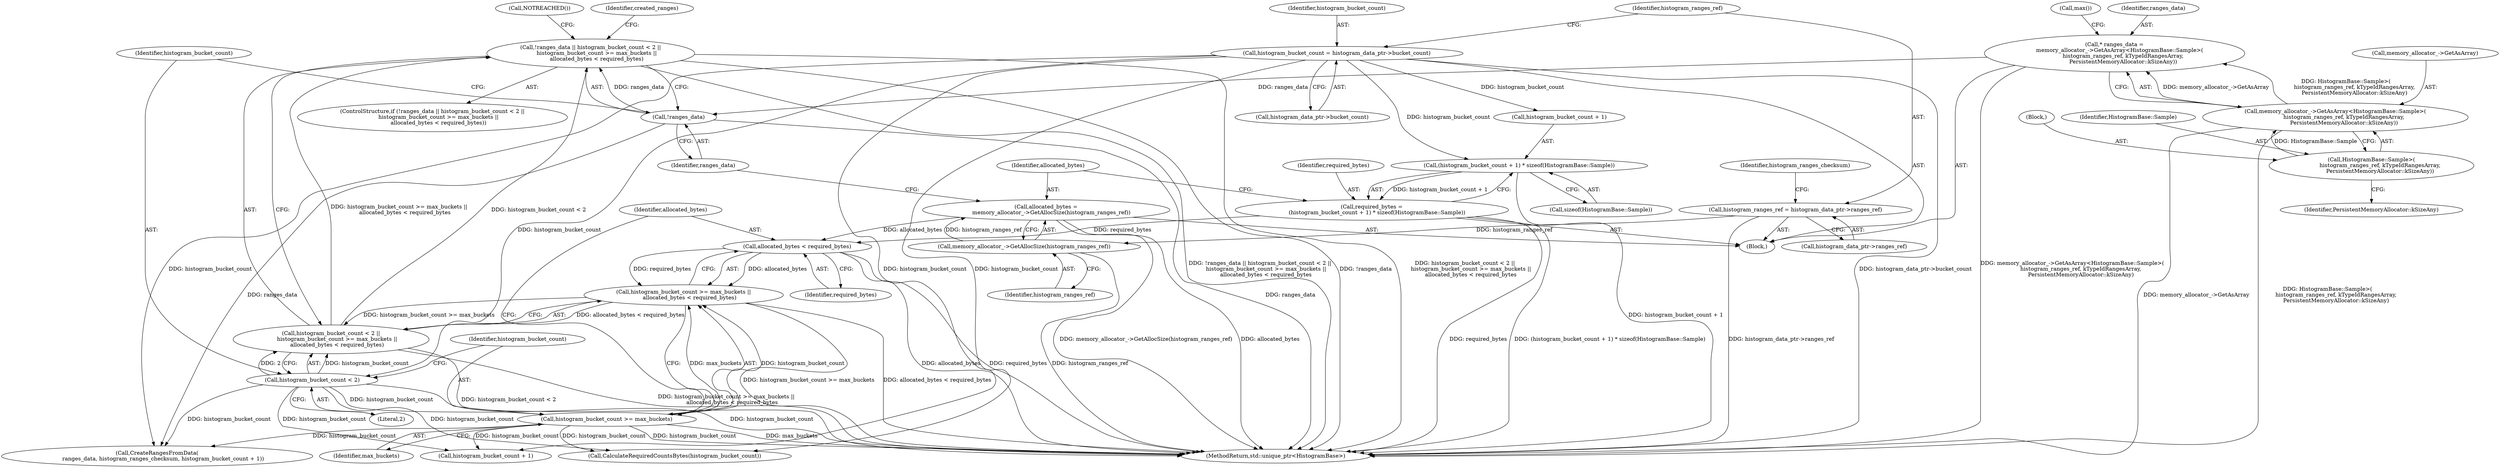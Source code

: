 digraph "0_Chrome_3f38b2253b19f9f9595f79fb92bfb5077e7b1959_1@API" {
"1000217" [label="(Call,!ranges_data || histogram_bucket_count < 2 ||\n       histogram_bucket_count >= max_buckets ||\n       allocated_bytes < required_bytes)"];
"1000218" [label="(Call,!ranges_data)"];
"1000185" [label="(Call,* ranges_data =\n      memory_allocator_->GetAsArray<HistogramBase::Sample>(\n          histogram_ranges_ref, kTypeIdRangesArray,\n          PersistentMemoryAllocator::kSizeAny))"];
"1000187" [label="(Call,memory_allocator_->GetAsArray<HistogramBase::Sample>(\n          histogram_ranges_ref, kTypeIdRangesArray,\n          PersistentMemoryAllocator::kSizeAny))"];
"1000191" [label="(Call,HistogramBase::Sample>(\n          histogram_ranges_ref, kTypeIdRangesArray,\n          PersistentMemoryAllocator::kSizeAny))"];
"1000220" [label="(Call,histogram_bucket_count < 2 ||\n       histogram_bucket_count >= max_buckets ||\n       allocated_bytes < required_bytes)"];
"1000221" [label="(Call,histogram_bucket_count < 2)"];
"1000167" [label="(Call,histogram_bucket_count = histogram_data_ptr->bucket_count)"];
"1000224" [label="(Call,histogram_bucket_count >= max_buckets ||\n       allocated_bytes < required_bytes)"];
"1000225" [label="(Call,histogram_bucket_count >= max_buckets)"];
"1000228" [label="(Call,allocated_bytes < required_bytes)"];
"1000212" [label="(Call,allocated_bytes =\n      memory_allocator_->GetAllocSize(histogram_ranges_ref))"];
"1000214" [label="(Call,memory_allocator_->GetAllocSize(histogram_ranges_ref))"];
"1000173" [label="(Call,histogram_ranges_ref = histogram_data_ptr->ranges_ref)"];
"1000203" [label="(Call,required_bytes =\n      (histogram_bucket_count + 1) * sizeof(HistogramBase::Sample))"];
"1000205" [label="(Call,(histogram_bucket_count + 1) * sizeof(HistogramBase::Sample))"];
"1000197" [label="(Identifier,PersistentMemoryAllocator::kSizeAny)"];
"1000188" [label="(Call,memory_allocator_->GetAsArray)"];
"1000175" [label="(Call,histogram_data_ptr->ranges_ref)"];
"1000224" [label="(Call,histogram_bucket_count >= max_buckets ||\n       allocated_bytes < required_bytes)"];
"1000220" [label="(Call,histogram_bucket_count < 2 ||\n       histogram_bucket_count >= max_buckets ||\n       allocated_bytes < required_bytes)"];
"1000221" [label="(Call,histogram_bucket_count < 2)"];
"1000191" [label="(Call,HistogramBase::Sample>(\n          histogram_ranges_ref, kTypeIdRangesArray,\n          PersistentMemoryAllocator::kSizeAny))"];
"1000186" [label="(Identifier,ranges_data)"];
"1000232" [label="(Call,NOTREACHED())"];
"1000223" [label="(Literal,2)"];
"1000212" [label="(Call,allocated_bytes =\n      memory_allocator_->GetAllocSize(histogram_ranges_ref))"];
"1000167" [label="(Call,histogram_bucket_count = histogram_data_ptr->bucket_count)"];
"1000215" [label="(Identifier,histogram_ranges_ref)"];
"1000222" [label="(Identifier,histogram_bucket_count)"];
"1000180" [label="(Identifier,histogram_ranges_checksum)"];
"1000205" [label="(Call,(histogram_bucket_count + 1) * sizeof(HistogramBase::Sample))"];
"1000225" [label="(Call,histogram_bucket_count >= max_buckets)"];
"1000206" [label="(Call,histogram_bucket_count + 1)"];
"1000213" [label="(Identifier,allocated_bytes)"];
"1000204" [label="(Identifier,required_bytes)"];
"1000219" [label="(Identifier,ranges_data)"];
"1000216" [label="(ControlStructure,if (!ranges_data || histogram_bucket_count < 2 ||\n       histogram_bucket_count >= max_buckets ||\n       allocated_bytes < required_bytes))"];
"1000390" [label="(MethodReturn,std::unique_ptr<HistogramBase>)"];
"1000169" [label="(Call,histogram_data_ptr->bucket_count)"];
"1000203" [label="(Call,required_bytes =\n      (histogram_bucket_count + 1) * sizeof(HistogramBase::Sample))"];
"1000214" [label="(Call,memory_allocator_->GetAllocSize(histogram_ranges_ref))"];
"1000230" [label="(Identifier,required_bytes)"];
"1000237" [label="(Identifier,created_ranges)"];
"1000217" [label="(Call,!ranges_data || histogram_bucket_count < 2 ||\n       histogram_bucket_count >= max_buckets ||\n       allocated_bytes < required_bytes)"];
"1000229" [label="(Identifier,allocated_bytes)"];
"1000187" [label="(Call,memory_allocator_->GetAsArray<HistogramBase::Sample>(\n          histogram_ranges_ref, kTypeIdRangesArray,\n          PersistentMemoryAllocator::kSizeAny))"];
"1000168" [label="(Identifier,histogram_bucket_count)"];
"1000103" [label="(Block,)"];
"1000228" [label="(Call,allocated_bytes < required_bytes)"];
"1000241" [label="(Call,histogram_bucket_count + 1)"];
"1000238" [label="(Call,CreateRangesFromData(\n       ranges_data, histogram_ranges_checksum, histogram_bucket_count + 1))"];
"1000226" [label="(Identifier,histogram_bucket_count)"];
"1000192" [label="(Identifier,HistogramBase::Sample)"];
"1000174" [label="(Identifier,histogram_ranges_ref)"];
"1000218" [label="(Call,!ranges_data)"];
"1000173" [label="(Call,histogram_ranges_ref = histogram_data_ptr->ranges_ref)"];
"1000209" [label="(Call,sizeof(HistogramBase::Sample))"];
"1000259" [label="(Call,CalculateRequiredCountsBytes(histogram_bucket_count))"];
"1000185" [label="(Call,* ranges_data =\n      memory_allocator_->GetAsArray<HistogramBase::Sample>(\n          histogram_ranges_ref, kTypeIdRangesArray,\n          PersistentMemoryAllocator::kSizeAny))"];
"1000199" [label="(Call,max())"];
"1000193" [label="(Block,)"];
"1000227" [label="(Identifier,max_buckets)"];
"1000217" -> "1000216"  [label="AST: "];
"1000217" -> "1000218"  [label="CFG: "];
"1000217" -> "1000220"  [label="CFG: "];
"1000218" -> "1000217"  [label="AST: "];
"1000220" -> "1000217"  [label="AST: "];
"1000232" -> "1000217"  [label="CFG: "];
"1000237" -> "1000217"  [label="CFG: "];
"1000217" -> "1000390"  [label="DDG: !ranges_data || histogram_bucket_count < 2 ||\n       histogram_bucket_count >= max_buckets ||\n       allocated_bytes < required_bytes"];
"1000217" -> "1000390"  [label="DDG: !ranges_data"];
"1000217" -> "1000390"  [label="DDG: histogram_bucket_count < 2 ||\n       histogram_bucket_count >= max_buckets ||\n       allocated_bytes < required_bytes"];
"1000218" -> "1000217"  [label="DDG: ranges_data"];
"1000220" -> "1000217"  [label="DDG: histogram_bucket_count < 2"];
"1000220" -> "1000217"  [label="DDG: histogram_bucket_count >= max_buckets ||\n       allocated_bytes < required_bytes"];
"1000218" -> "1000219"  [label="CFG: "];
"1000219" -> "1000218"  [label="AST: "];
"1000222" -> "1000218"  [label="CFG: "];
"1000218" -> "1000390"  [label="DDG: ranges_data"];
"1000185" -> "1000218"  [label="DDG: ranges_data"];
"1000218" -> "1000238"  [label="DDG: ranges_data"];
"1000185" -> "1000103"  [label="AST: "];
"1000185" -> "1000187"  [label="CFG: "];
"1000186" -> "1000185"  [label="AST: "];
"1000187" -> "1000185"  [label="AST: "];
"1000199" -> "1000185"  [label="CFG: "];
"1000185" -> "1000390"  [label="DDG: memory_allocator_->GetAsArray<HistogramBase::Sample>(\n          histogram_ranges_ref, kTypeIdRangesArray,\n          PersistentMemoryAllocator::kSizeAny)"];
"1000187" -> "1000185"  [label="DDG: memory_allocator_->GetAsArray"];
"1000187" -> "1000185"  [label="DDG: HistogramBase::Sample>(\n          histogram_ranges_ref, kTypeIdRangesArray,\n          PersistentMemoryAllocator::kSizeAny)"];
"1000187" -> "1000191"  [label="CFG: "];
"1000188" -> "1000187"  [label="AST: "];
"1000191" -> "1000187"  [label="AST: "];
"1000187" -> "1000390"  [label="DDG: memory_allocator_->GetAsArray"];
"1000187" -> "1000390"  [label="DDG: HistogramBase::Sample>(\n          histogram_ranges_ref, kTypeIdRangesArray,\n          PersistentMemoryAllocator::kSizeAny)"];
"1000191" -> "1000187"  [label="DDG: HistogramBase::Sample"];
"1000191" -> "1000197"  [label="CFG: "];
"1000192" -> "1000191"  [label="AST: "];
"1000193" -> "1000191"  [label="AST: "];
"1000220" -> "1000221"  [label="CFG: "];
"1000220" -> "1000224"  [label="CFG: "];
"1000221" -> "1000220"  [label="AST: "];
"1000224" -> "1000220"  [label="AST: "];
"1000220" -> "1000390"  [label="DDG: histogram_bucket_count < 2"];
"1000220" -> "1000390"  [label="DDG: histogram_bucket_count >= max_buckets ||\n       allocated_bytes < required_bytes"];
"1000221" -> "1000220"  [label="DDG: histogram_bucket_count"];
"1000221" -> "1000220"  [label="DDG: 2"];
"1000224" -> "1000220"  [label="DDG: histogram_bucket_count >= max_buckets"];
"1000224" -> "1000220"  [label="DDG: allocated_bytes < required_bytes"];
"1000221" -> "1000223"  [label="CFG: "];
"1000222" -> "1000221"  [label="AST: "];
"1000223" -> "1000221"  [label="AST: "];
"1000226" -> "1000221"  [label="CFG: "];
"1000221" -> "1000390"  [label="DDG: histogram_bucket_count"];
"1000167" -> "1000221"  [label="DDG: histogram_bucket_count"];
"1000221" -> "1000225"  [label="DDG: histogram_bucket_count"];
"1000221" -> "1000238"  [label="DDG: histogram_bucket_count"];
"1000221" -> "1000241"  [label="DDG: histogram_bucket_count"];
"1000221" -> "1000259"  [label="DDG: histogram_bucket_count"];
"1000167" -> "1000103"  [label="AST: "];
"1000167" -> "1000169"  [label="CFG: "];
"1000168" -> "1000167"  [label="AST: "];
"1000169" -> "1000167"  [label="AST: "];
"1000174" -> "1000167"  [label="CFG: "];
"1000167" -> "1000390"  [label="DDG: histogram_data_ptr->bucket_count"];
"1000167" -> "1000205"  [label="DDG: histogram_bucket_count"];
"1000167" -> "1000206"  [label="DDG: histogram_bucket_count"];
"1000167" -> "1000238"  [label="DDG: histogram_bucket_count"];
"1000167" -> "1000241"  [label="DDG: histogram_bucket_count"];
"1000167" -> "1000259"  [label="DDG: histogram_bucket_count"];
"1000224" -> "1000225"  [label="CFG: "];
"1000224" -> "1000228"  [label="CFG: "];
"1000225" -> "1000224"  [label="AST: "];
"1000228" -> "1000224"  [label="AST: "];
"1000224" -> "1000390"  [label="DDG: histogram_bucket_count >= max_buckets"];
"1000224" -> "1000390"  [label="DDG: allocated_bytes < required_bytes"];
"1000225" -> "1000224"  [label="DDG: histogram_bucket_count"];
"1000225" -> "1000224"  [label="DDG: max_buckets"];
"1000228" -> "1000224"  [label="DDG: allocated_bytes"];
"1000228" -> "1000224"  [label="DDG: required_bytes"];
"1000225" -> "1000227"  [label="CFG: "];
"1000226" -> "1000225"  [label="AST: "];
"1000227" -> "1000225"  [label="AST: "];
"1000229" -> "1000225"  [label="CFG: "];
"1000225" -> "1000390"  [label="DDG: max_buckets"];
"1000225" -> "1000390"  [label="DDG: histogram_bucket_count"];
"1000225" -> "1000238"  [label="DDG: histogram_bucket_count"];
"1000225" -> "1000241"  [label="DDG: histogram_bucket_count"];
"1000225" -> "1000259"  [label="DDG: histogram_bucket_count"];
"1000228" -> "1000230"  [label="CFG: "];
"1000229" -> "1000228"  [label="AST: "];
"1000230" -> "1000228"  [label="AST: "];
"1000228" -> "1000390"  [label="DDG: allocated_bytes"];
"1000228" -> "1000390"  [label="DDG: required_bytes"];
"1000212" -> "1000228"  [label="DDG: allocated_bytes"];
"1000203" -> "1000228"  [label="DDG: required_bytes"];
"1000212" -> "1000103"  [label="AST: "];
"1000212" -> "1000214"  [label="CFG: "];
"1000213" -> "1000212"  [label="AST: "];
"1000214" -> "1000212"  [label="AST: "];
"1000219" -> "1000212"  [label="CFG: "];
"1000212" -> "1000390"  [label="DDG: memory_allocator_->GetAllocSize(histogram_ranges_ref)"];
"1000212" -> "1000390"  [label="DDG: allocated_bytes"];
"1000214" -> "1000212"  [label="DDG: histogram_ranges_ref"];
"1000214" -> "1000215"  [label="CFG: "];
"1000215" -> "1000214"  [label="AST: "];
"1000214" -> "1000390"  [label="DDG: histogram_ranges_ref"];
"1000173" -> "1000214"  [label="DDG: histogram_ranges_ref"];
"1000173" -> "1000103"  [label="AST: "];
"1000173" -> "1000175"  [label="CFG: "];
"1000174" -> "1000173"  [label="AST: "];
"1000175" -> "1000173"  [label="AST: "];
"1000180" -> "1000173"  [label="CFG: "];
"1000173" -> "1000390"  [label="DDG: histogram_data_ptr->ranges_ref"];
"1000203" -> "1000103"  [label="AST: "];
"1000203" -> "1000205"  [label="CFG: "];
"1000204" -> "1000203"  [label="AST: "];
"1000205" -> "1000203"  [label="AST: "];
"1000213" -> "1000203"  [label="CFG: "];
"1000203" -> "1000390"  [label="DDG: (histogram_bucket_count + 1) * sizeof(HistogramBase::Sample)"];
"1000203" -> "1000390"  [label="DDG: required_bytes"];
"1000205" -> "1000203"  [label="DDG: histogram_bucket_count + 1"];
"1000205" -> "1000209"  [label="CFG: "];
"1000206" -> "1000205"  [label="AST: "];
"1000209" -> "1000205"  [label="AST: "];
"1000205" -> "1000390"  [label="DDG: histogram_bucket_count + 1"];
}
